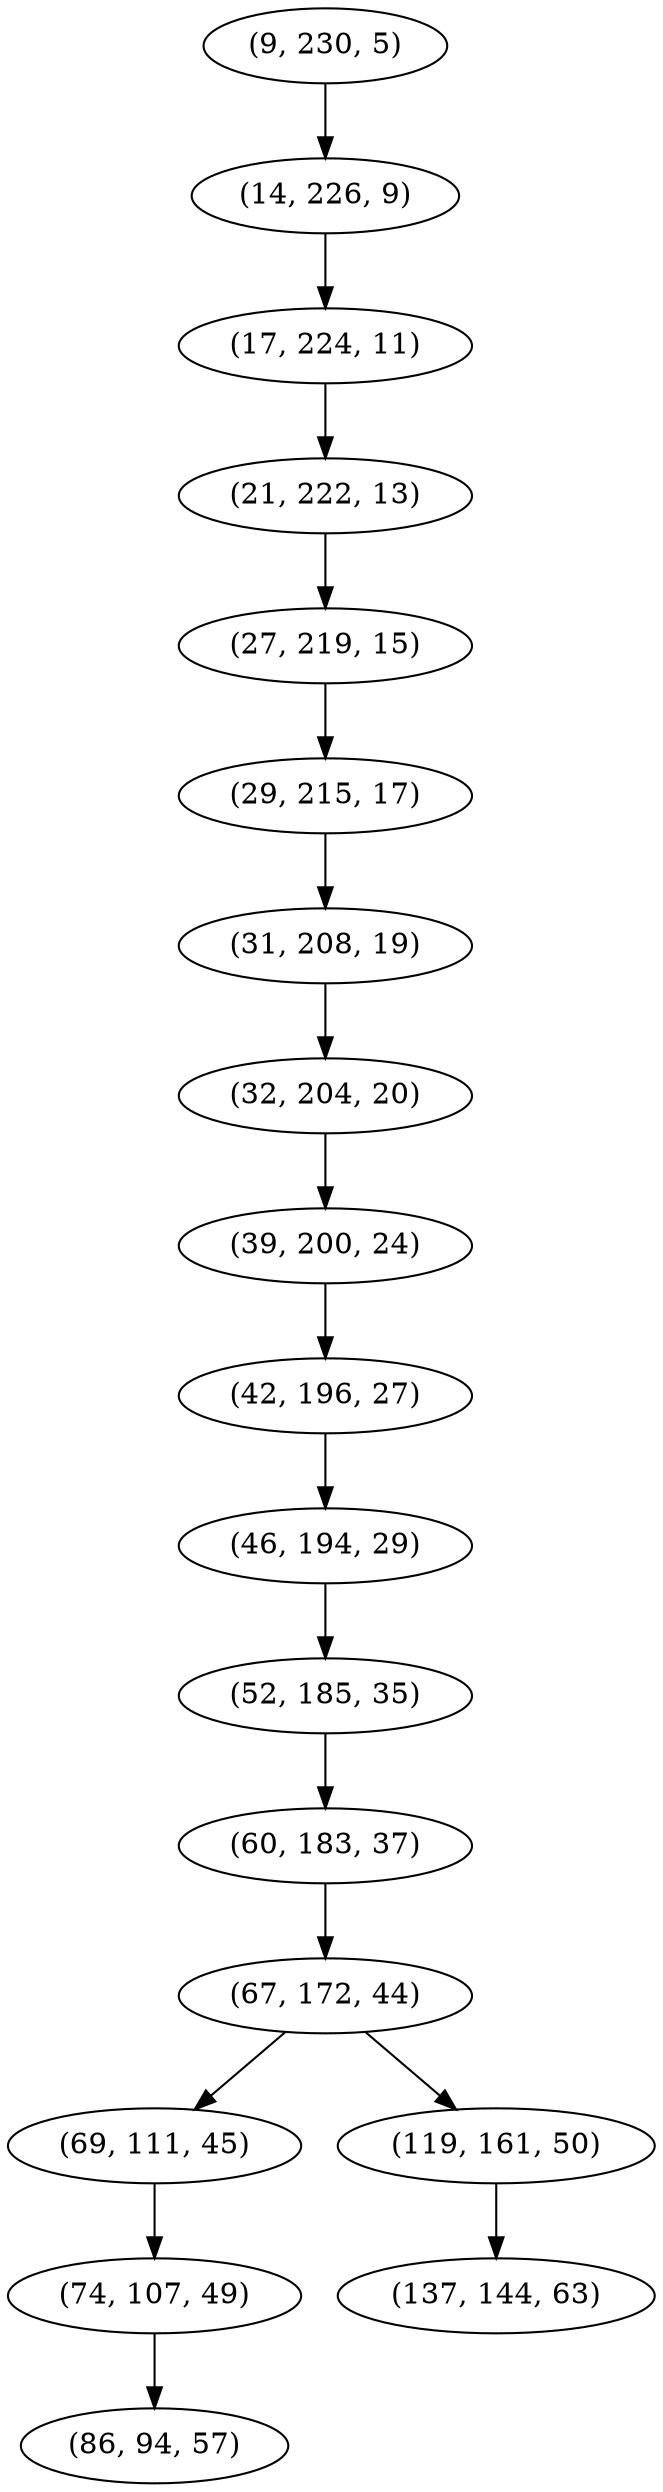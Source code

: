 digraph tree {
    "(9, 230, 5)";
    "(14, 226, 9)";
    "(17, 224, 11)";
    "(21, 222, 13)";
    "(27, 219, 15)";
    "(29, 215, 17)";
    "(31, 208, 19)";
    "(32, 204, 20)";
    "(39, 200, 24)";
    "(42, 196, 27)";
    "(46, 194, 29)";
    "(52, 185, 35)";
    "(60, 183, 37)";
    "(67, 172, 44)";
    "(69, 111, 45)";
    "(74, 107, 49)";
    "(86, 94, 57)";
    "(119, 161, 50)";
    "(137, 144, 63)";
    "(9, 230, 5)" -> "(14, 226, 9)";
    "(14, 226, 9)" -> "(17, 224, 11)";
    "(17, 224, 11)" -> "(21, 222, 13)";
    "(21, 222, 13)" -> "(27, 219, 15)";
    "(27, 219, 15)" -> "(29, 215, 17)";
    "(29, 215, 17)" -> "(31, 208, 19)";
    "(31, 208, 19)" -> "(32, 204, 20)";
    "(32, 204, 20)" -> "(39, 200, 24)";
    "(39, 200, 24)" -> "(42, 196, 27)";
    "(42, 196, 27)" -> "(46, 194, 29)";
    "(46, 194, 29)" -> "(52, 185, 35)";
    "(52, 185, 35)" -> "(60, 183, 37)";
    "(60, 183, 37)" -> "(67, 172, 44)";
    "(67, 172, 44)" -> "(69, 111, 45)";
    "(67, 172, 44)" -> "(119, 161, 50)";
    "(69, 111, 45)" -> "(74, 107, 49)";
    "(74, 107, 49)" -> "(86, 94, 57)";
    "(119, 161, 50)" -> "(137, 144, 63)";
}
